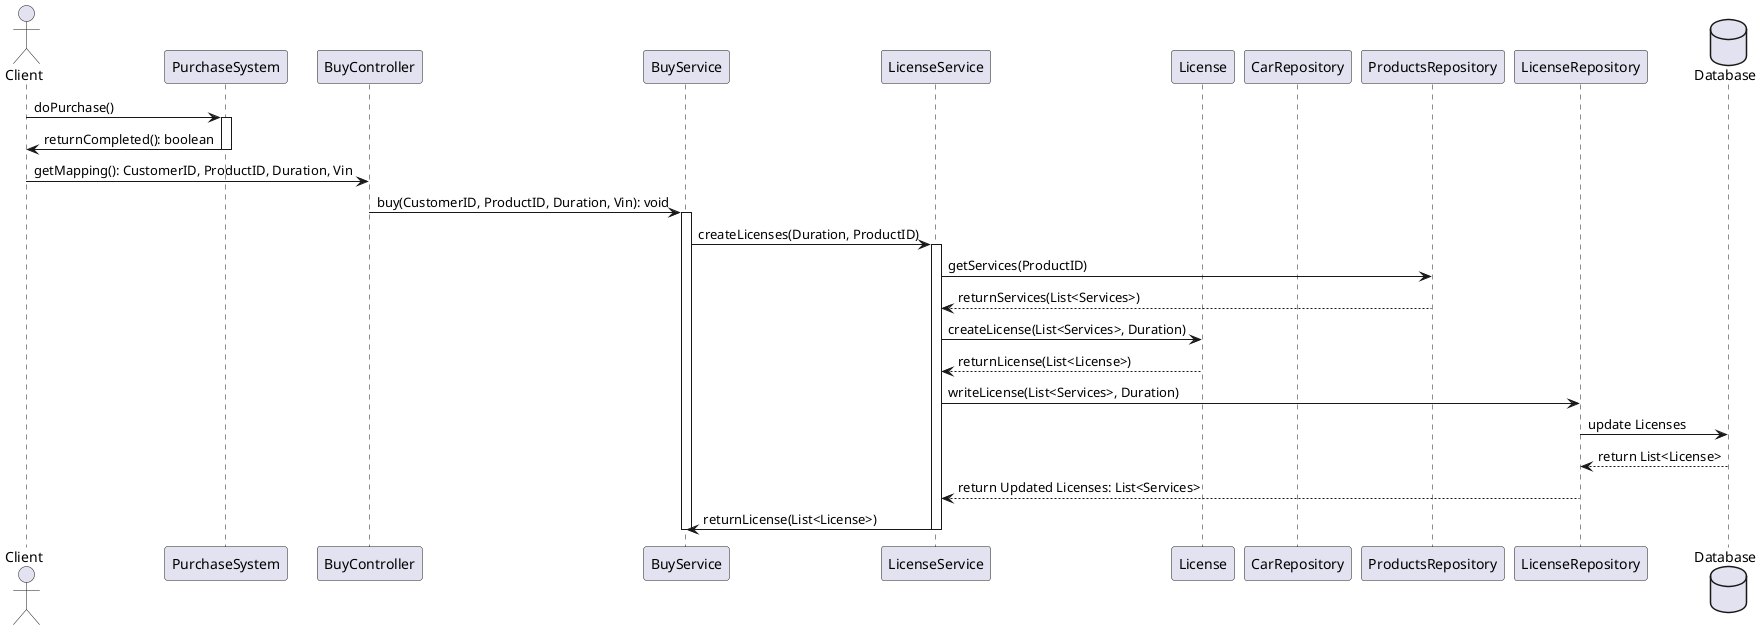 @startuml
'https://plantuml.com/sequence-diagram

actor Client as c
participant PurchaseSystem as ps
participant BuyController as co
participant BuyService as s
'participant LicenseController as lc
participant LicenseService as ls
participant License as l
participant CarRepository as ca
participant ProductsRepository as p
participant LicenseRepository as lr
database Database as db

c->ps : doPurchase()
activate ps
ps->c : returnCompleted(): boolean
deactivate ps
c -> co: getMapping(): CustomerID, ProductID, Duration, Vin

co-> s: buy(CustomerID, ProductID, Duration, Vin): void
activate s
's -> ca: setProduct(ProductId, Vin)
'ca -> ls: setService(ServiceID)

s-> ls: createLicenses(Duration, ProductID)
activate ls
ls->p: getServices(ProductID)
p-->ls: returnServices(List<Services>)

ls->  l: createLicense(List<Services>, Duration)

l-->ls: returnLicense(List<License>)



ls-> lr: writeLicense(List<Services>, Duration)
lr->db: update Licenses
db-->lr: return List<License>
lr-->  ls: return Updated Licenses: List<Services>
ls->s: returnLicense(List<License>)
deactivate ls

deactivate s




@enduml